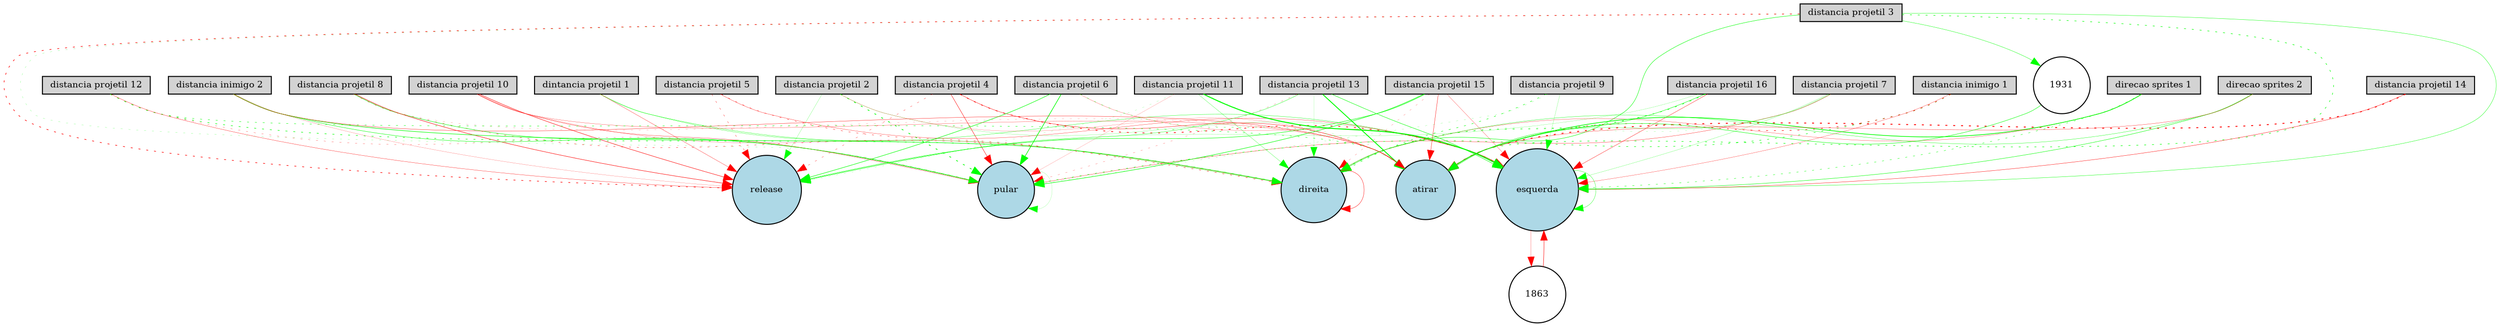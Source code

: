 digraph {
	node [fontsize=9 height=0.2 shape=circle width=0.2]
	"dintancia projetil 1" [fillcolor=lightgray shape=box style=filled]
	"distancia projetil 2" [fillcolor=lightgray shape=box style=filled]
	"distancia projetil 3" [fillcolor=lightgray shape=box style=filled]
	"distancia projetil 4" [fillcolor=lightgray shape=box style=filled]
	"distancia projetil 5" [fillcolor=lightgray shape=box style=filled]
	"distancia projetil 6" [fillcolor=lightgray shape=box style=filled]
	"distancia projetil 7" [fillcolor=lightgray shape=box style=filled]
	"distancia projetil 8" [fillcolor=lightgray shape=box style=filled]
	"distancia projetil 9" [fillcolor=lightgray shape=box style=filled]
	"distancia projetil 10" [fillcolor=lightgray shape=box style=filled]
	"distancia projetil 11" [fillcolor=lightgray shape=box style=filled]
	"distancia projetil 12" [fillcolor=lightgray shape=box style=filled]
	"distancia projetil 13" [fillcolor=lightgray shape=box style=filled]
	"distancia projetil 14" [fillcolor=lightgray shape=box style=filled]
	"distancia projetil 15" [fillcolor=lightgray shape=box style=filled]
	"distancia projetil 16" [fillcolor=lightgray shape=box style=filled]
	"distancia inimigo 1" [fillcolor=lightgray shape=box style=filled]
	"distancia inimigo 2" [fillcolor=lightgray shape=box style=filled]
	"direcao sprites 1" [fillcolor=lightgray shape=box style=filled]
	"direcao sprites 2" [fillcolor=lightgray shape=box style=filled]
	esquerda [fillcolor=lightblue style=filled]
	direita [fillcolor=lightblue style=filled]
	pular [fillcolor=lightblue style=filled]
	atirar [fillcolor=lightblue style=filled]
	release [fillcolor=lightblue style=filled]
	1863 [fillcolor=white style=filled]
	1931 [fillcolor=white style=filled]
	"distancia projetil 10" -> pular [color=red penwidth=0.259121153763 style=solid]
	"dintancia projetil 1" -> esquerda [color=green penwidth=0.275767892887 style=solid]
	"direcao sprites 1" -> atirar [color=green penwidth=0.678192931174 style=solid]
	"distancia projetil 11" -> direita [color=green penwidth=0.215451756387 style=solid]
	"distancia projetil 16" -> atirar [color=green penwidth=0.380980630962 style=solid]
	"distancia inimigo 1" -> esquerda [color=red penwidth=0.216196448394 style=solid]
	"distancia projetil 2" -> release [color=green penwidth=0.152878351431 style=solid]
	"distancia projetil 9" -> pular [color=green penwidth=0.13162700416 style=dotted]
	1931 -> atirar [color=green penwidth=0.399344167902 style=solid]
	"distancia projetil 15" -> pular [color=green penwidth=0.479784450971 style=solid]
	"distancia projetil 4" -> pular [color=red penwidth=0.383154745248 style=solid]
	"distancia inimigo 2" -> direita [color=green penwidth=0.50859959194 style=solid]
	"distancia projetil 13" -> atirar [color=green penwidth=0.885352734118 style=solid]
	"distancia projetil 3" -> atirar [color=green penwidth=0.507132990612 style=dotted]
	"distancia projetil 8" -> direita [color=red penwidth=0.32205606043 style=dotted]
	"distancia projetil 12" -> release [color=red penwidth=0.257996675419 style=solid]
	"direcao sprites 2" -> atirar [color=red penwidth=0.242516115846 style=solid]
	"distancia projetil 2" -> esquerda [color=green penwidth=0.14766681776 style=solid]
	"distancia projetil 10" -> atirar [color=red penwidth=0.202319409355 style=solid]
	"dintancia projetil 1" -> direita [color=green penwidth=0.238062958123 style=solid]
	"distancia projetil 5" -> direita [color=red penwidth=0.335522441624 style=dotted]
	1863 -> esquerda [color=red penwidth=0.415857529982 style=solid]
	"distancia projetil 11" -> esquerda [color=green penwidth=1.00271572419 style=solid]
	"distancia projetil 16" -> release [color=green penwidth=0.135102579324 style=solid]
	"distancia inimigo 1" -> atirar [color=red penwidth=0.508007913816 style=dotted]
	"distancia projetil 11" -> pular [color=red penwidth=0.11173902409 style=solid]
	"distancia projetil 8" -> release [color=red penwidth=0.426029278089 style=solid]
	"distancia projetil 12" -> direita [color=green penwidth=0.517622304645 style=dotted]
	"distancia projetil 15" -> direita [color=red penwidth=0.15214282344 style=dotted]
	"distancia projetil 4" -> atirar [color=red penwidth=0.322514488405 style=solid]
	"distancia projetil 3" -> 1931 [color=green penwidth=0.309301899945 style=solid]
	"distancia projetil 10" -> release [color=red penwidth=0.415942444387 style=solid]
	"distancia projetil 11" -> release [color=green penwidth=0.112981733616 style=dotted]
	"distancia projetil 16" -> esquerda [color=red penwidth=0.292362027466 style=solid]
	"distancia projetil 5" -> release [color=red penwidth=0.283806583471 style=dotted]
	"distancia projetil 8" -> pular [color=green penwidth=0.402150428271 style=solid]
	"distancia projetil 9" -> direita [color=green penwidth=0.439736136069 style=dotted]
	"distancia projetil 3" -> pular [color=green penwidth=0.140911245896 style=dotted]
	"distancia inimigo 2" -> pular [color=green penwidth=0.378668444767 style=solid]
	direita -> direita [color=red penwidth=0.326230765502 style=solid]
	"distancia projetil 15" -> release [color=green penwidth=0.428502321986 style=solid]
	"distancia projetil 6" -> release [color=green penwidth=0.476246508536 style=solid]
	"distancia projetil 5" -> esquerda [color=red penwidth=0.23838333972 style=solid]
	"direcao sprites 1" -> direita [color=red penwidth=0.214485747455 style=solid]
	esquerda -> esquerda [color=green penwidth=0.273228449275 style=solid]
	"distancia projetil 14" -> atirar [color=red penwidth=0.917733334536 style=dotted]
	"distancia projetil 13" -> pular [color=red penwidth=0.17075309781 style=dotted]
	"distancia inimigo 1" -> pular [color=green penwidth=0.473893008783 style=dotted]
	"direcao sprites 2" -> esquerda [color=green penwidth=0.388262093578 style=solid]
	"distancia projetil 12" -> pular [color=red penwidth=0.203809660178 style=dotted]
	"distancia projetil 15" -> esquerda [color=red penwidth=0.19505100259 style=solid]
	"distancia projetil 2" -> pular [color=green penwidth=0.70714082063 style=dotted]
	"distancia inimigo 2" -> atirar [color=red penwidth=0.28780113976 style=solid]
	esquerda -> 1863 [color=red penwidth=0.191590454458 style=solid]
	"distancia projetil 11" -> atirar [color=green penwidth=0.108572315148 style=dotted]
	"distancia projetil 16" -> direita [color=green penwidth=0.569214593459 style=dotted]
	"distancia projetil 3" -> direita [color=green penwidth=0.406498436609 style=solid]
	"distancia projetil 8" -> atirar [color=red penwidth=0.129184227102 style=dotted]
	"distancia projetil 9" -> esquerda [color=green penwidth=0.152220726585 style=solid]
	"distancia projetil 7" -> esquerda [color=green penwidth=0.164311920766 style=solid]
	"distancia projetil 4" -> esquerda [color=red penwidth=0.699687965949 style=dotted]
	"distancia projetil 7" -> pular [color=red penwidth=0.25870149618 style=solid]
	"distancia projetil 10" -> direita [color=red penwidth=0.159679726483 style=solid]
	"distancia projetil 13" -> direita [color=green penwidth=0.101039641565 style=solid]
	"direcao sprites 1" -> esquerda [color=green penwidth=0.352344525687 style=dotted]
	"distancia projetil 14" -> esquerda [color=red penwidth=0.320129844231 style=solid]
	"distancia projetil 4" -> release [color=red penwidth=0.251311818923 style=dotted]
	"direcao sprites 2" -> direita [color=green penwidth=0.279981481553 style=solid]
	"distancia projetil 12" -> atirar [color=green penwidth=0.388466032945 style=dotted]
	"distancia projetil 2" -> atirar [color=red penwidth=0.140856554431 style=solid]
	"distancia inimigo 2" -> release [color=red penwidth=0.139600138026 style=solid]
	"distancia projetil 7" -> atirar [color=green penwidth=0.216444037232 style=solid]
	"distancia projetil 13" -> release [color=green penwidth=0.284693144416 style=solid]
	pular -> pular [color=green penwidth=0.104586287507 style=solid]
	"distancia projetil 3" -> esquerda [color=green penwidth=0.317895566075 style=solid]
	"distancia projetil 6" -> pular [color=green penwidth=0.624649603653 style=solid]
	"distancia projetil 15" -> atirar [color=red penwidth=0.318350943361 style=solid]
	"distancia projetil 7" -> direita [color=green penwidth=0.122547168301 style=dotted]
	"distancia projetil 6" -> atirar [color=green penwidth=0.277533969349 style=dotted]
	"distancia projetil 6" -> esquerda [color=red penwidth=0.165452609638 style=solid]
	"distancia projetil 13" -> esquerda [color=green penwidth=0.407408917466 style=solid]
	"dintancia projetil 1" -> release [color=red penwidth=0.242739044308 style=solid]
	"distancia projetil 3" -> release [color=red penwidth=0.579651788085 style=dotted]
}
